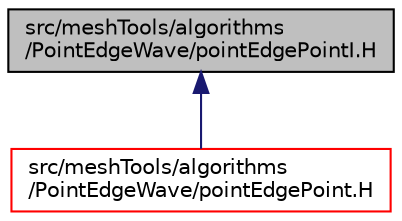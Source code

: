 digraph "src/meshTools/algorithms/PointEdgeWave/pointEdgePointI.H"
{
  bgcolor="transparent";
  edge [fontname="Helvetica",fontsize="10",labelfontname="Helvetica",labelfontsize="10"];
  node [fontname="Helvetica",fontsize="10",shape=record];
  Node1 [label="src/meshTools/algorithms\l/PointEdgeWave/pointEdgePointI.H",height=0.2,width=0.4,color="black", fillcolor="grey75", style="filled", fontcolor="black"];
  Node1 -> Node2 [dir="back",color="midnightblue",fontsize="10",style="solid",fontname="Helvetica"];
  Node2 [label="src/meshTools/algorithms\l/PointEdgeWave/pointEdgePoint.H",height=0.2,width=0.4,color="red",URL="$a07477.html"];
}
